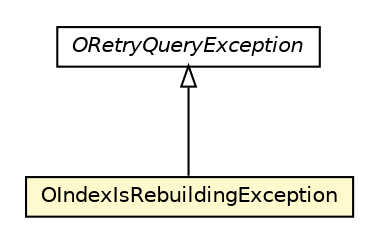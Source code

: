 #!/usr/local/bin/dot
#
# Class diagram 
# Generated by UMLGraph version R5_6-24-gf6e263 (http://www.umlgraph.org/)
#

digraph G {
	edge [fontname="Helvetica",fontsize=10,labelfontname="Helvetica",labelfontsize=10];
	node [fontname="Helvetica",fontsize=10,shape=plaintext];
	nodesep=0.25;
	ranksep=0.5;
	// com.orientechnologies.orient.core.exception.OIndexIsRebuildingException
	c2076093 [label=<<table title="com.orientechnologies.orient.core.exception.OIndexIsRebuildingException" border="0" cellborder="1" cellspacing="0" cellpadding="2" port="p" bgcolor="lemonChiffon" href="./OIndexIsRebuildingException.html">
		<tr><td><table border="0" cellspacing="0" cellpadding="1">
<tr><td align="center" balign="center"> OIndexIsRebuildingException </td></tr>
		</table></td></tr>
		</table>>, URL="./OIndexIsRebuildingException.html", fontname="Helvetica", fontcolor="black", fontsize=10.0];
	// com.orientechnologies.orient.core.exception.ORetryQueryException
	c2076098 [label=<<table title="com.orientechnologies.orient.core.exception.ORetryQueryException" border="0" cellborder="1" cellspacing="0" cellpadding="2" port="p" href="./ORetryQueryException.html">
		<tr><td><table border="0" cellspacing="0" cellpadding="1">
<tr><td align="center" balign="center"><font face="Helvetica-Oblique"> ORetryQueryException </font></td></tr>
		</table></td></tr>
		</table>>, URL="./ORetryQueryException.html", fontname="Helvetica", fontcolor="black", fontsize=10.0];
	//com.orientechnologies.orient.core.exception.OIndexIsRebuildingException extends com.orientechnologies.orient.core.exception.ORetryQueryException
	c2076098:p -> c2076093:p [dir=back,arrowtail=empty];
}

